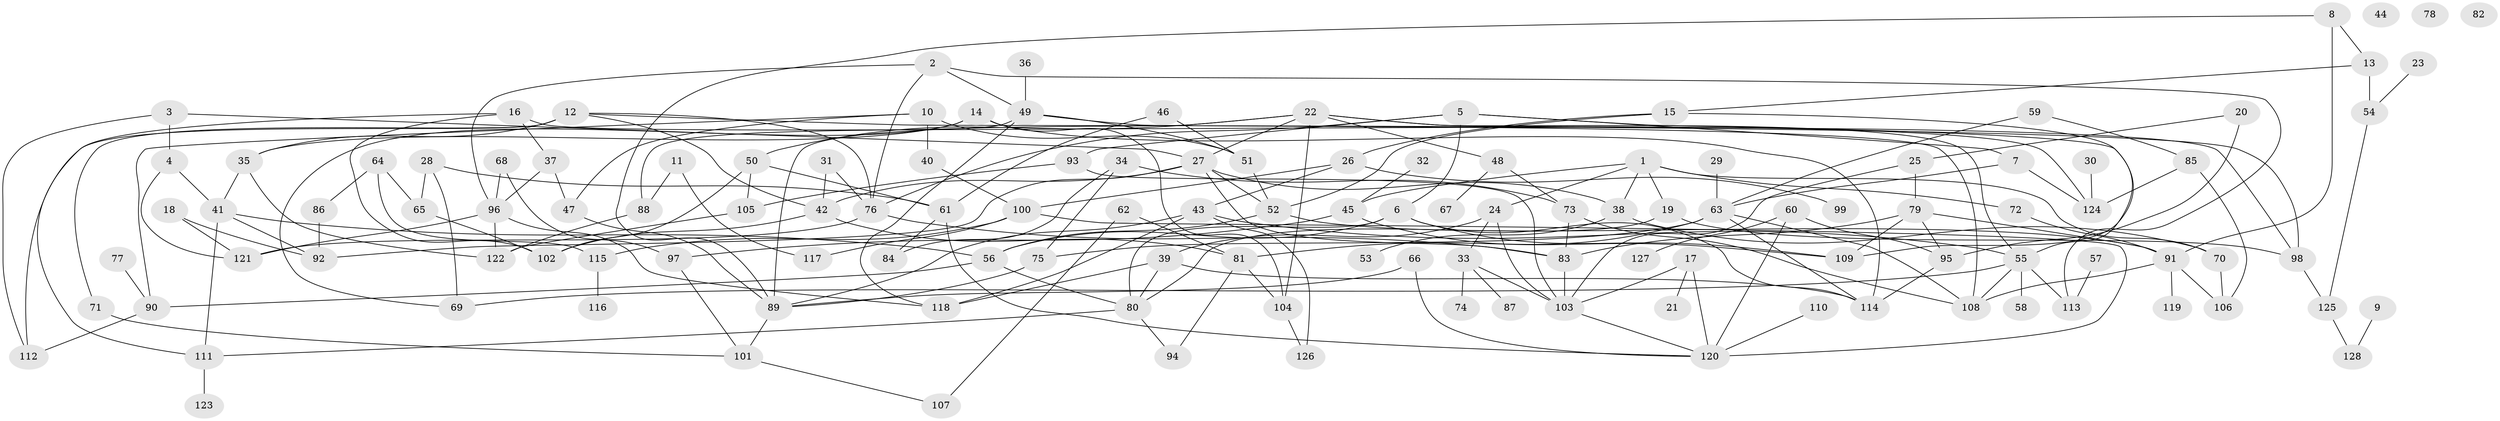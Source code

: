 // coarse degree distribution, {6: 0.06976744186046512, 5: 0.13953488372093023, 3: 0.16279069767441862, 9: 0.046511627906976744, 8: 0.046511627906976744, 1: 0.16279069767441862, 4: 0.13953488372093023, 2: 0.13953488372093023, 7: 0.03488372093023256, 0: 0.03488372093023256, 10: 0.011627906976744186, 11: 0.011627906976744186}
// Generated by graph-tools (version 1.1) at 2025/23/03/03/25 07:23:29]
// undirected, 128 vertices, 211 edges
graph export_dot {
graph [start="1"]
  node [color=gray90,style=filled];
  1;
  2;
  3;
  4;
  5;
  6;
  7;
  8;
  9;
  10;
  11;
  12;
  13;
  14;
  15;
  16;
  17;
  18;
  19;
  20;
  21;
  22;
  23;
  24;
  25;
  26;
  27;
  28;
  29;
  30;
  31;
  32;
  33;
  34;
  35;
  36;
  37;
  38;
  39;
  40;
  41;
  42;
  43;
  44;
  45;
  46;
  47;
  48;
  49;
  50;
  51;
  52;
  53;
  54;
  55;
  56;
  57;
  58;
  59;
  60;
  61;
  62;
  63;
  64;
  65;
  66;
  67;
  68;
  69;
  70;
  71;
  72;
  73;
  74;
  75;
  76;
  77;
  78;
  79;
  80;
  81;
  82;
  83;
  84;
  85;
  86;
  87;
  88;
  89;
  90;
  91;
  92;
  93;
  94;
  95;
  96;
  97;
  98;
  99;
  100;
  101;
  102;
  103;
  104;
  105;
  106;
  107;
  108;
  109;
  110;
  111;
  112;
  113;
  114;
  115;
  116;
  117;
  118;
  119;
  120;
  121;
  122;
  123;
  124;
  125;
  126;
  127;
  128;
  1 -- 19;
  1 -- 24;
  1 -- 38;
  1 -- 45;
  1 -- 70;
  1 -- 72;
  2 -- 49;
  2 -- 76;
  2 -- 96;
  2 -- 113;
  3 -- 4;
  3 -- 27;
  3 -- 112;
  4 -- 41;
  4 -- 121;
  5 -- 6;
  5 -- 7;
  5 -- 55;
  5 -- 76;
  5 -- 93;
  6 -- 56;
  6 -- 80;
  6 -- 109;
  6 -- 114;
  7 -- 63;
  7 -- 124;
  8 -- 13;
  8 -- 89;
  8 -- 91;
  9 -- 128;
  10 -- 40;
  10 -- 47;
  10 -- 51;
  10 -- 90;
  11 -- 88;
  11 -- 117;
  12 -- 35;
  12 -- 42;
  12 -- 71;
  12 -- 76;
  12 -- 98;
  12 -- 112;
  13 -- 15;
  13 -- 54;
  14 -- 35;
  14 -- 69;
  14 -- 104;
  14 -- 114;
  15 -- 26;
  15 -- 52;
  15 -- 109;
  16 -- 37;
  16 -- 98;
  16 -- 102;
  16 -- 111;
  17 -- 21;
  17 -- 103;
  17 -- 120;
  18 -- 92;
  18 -- 121;
  19 -- 80;
  19 -- 98;
  20 -- 25;
  20 -- 95;
  22 -- 27;
  22 -- 48;
  22 -- 50;
  22 -- 55;
  22 -- 89;
  22 -- 104;
  22 -- 124;
  23 -- 54;
  24 -- 33;
  24 -- 39;
  24 -- 103;
  25 -- 79;
  25 -- 103;
  26 -- 43;
  26 -- 99;
  26 -- 100;
  27 -- 38;
  27 -- 42;
  27 -- 52;
  27 -- 83;
  27 -- 92;
  28 -- 61;
  28 -- 65;
  28 -- 69;
  29 -- 63;
  30 -- 124;
  31 -- 42;
  31 -- 76;
  32 -- 45;
  33 -- 74;
  33 -- 87;
  33 -- 103;
  34 -- 73;
  34 -- 75;
  34 -- 84;
  35 -- 41;
  35 -- 122;
  36 -- 49;
  37 -- 47;
  37 -- 96;
  38 -- 53;
  38 -- 70;
  39 -- 80;
  39 -- 114;
  39 -- 118;
  40 -- 100;
  41 -- 56;
  41 -- 92;
  41 -- 111;
  42 -- 81;
  42 -- 102;
  43 -- 55;
  43 -- 89;
  43 -- 118;
  43 -- 126;
  45 -- 97;
  45 -- 109;
  46 -- 51;
  46 -- 61;
  47 -- 89;
  48 -- 67;
  48 -- 73;
  49 -- 51;
  49 -- 88;
  49 -- 108;
  49 -- 118;
  50 -- 61;
  50 -- 102;
  50 -- 105;
  51 -- 52;
  52 -- 56;
  52 -- 91;
  54 -- 125;
  55 -- 58;
  55 -- 69;
  55 -- 108;
  55 -- 113;
  56 -- 80;
  56 -- 90;
  57 -- 113;
  59 -- 63;
  59 -- 85;
  60 -- 95;
  60 -- 120;
  60 -- 127;
  61 -- 84;
  61 -- 120;
  62 -- 81;
  62 -- 107;
  63 -- 75;
  63 -- 81;
  63 -- 108;
  63 -- 114;
  64 -- 65;
  64 -- 86;
  64 -- 115;
  65 -- 102;
  66 -- 89;
  66 -- 120;
  68 -- 96;
  68 -- 97;
  70 -- 106;
  71 -- 101;
  72 -- 91;
  73 -- 83;
  73 -- 108;
  75 -- 89;
  76 -- 83;
  76 -- 121;
  77 -- 90;
  79 -- 83;
  79 -- 91;
  79 -- 95;
  79 -- 109;
  80 -- 94;
  80 -- 111;
  81 -- 94;
  81 -- 104;
  83 -- 103;
  85 -- 106;
  85 -- 124;
  86 -- 92;
  88 -- 122;
  89 -- 101;
  90 -- 112;
  91 -- 106;
  91 -- 108;
  91 -- 119;
  93 -- 103;
  93 -- 105;
  95 -- 114;
  96 -- 118;
  96 -- 121;
  96 -- 122;
  97 -- 101;
  98 -- 125;
  100 -- 115;
  100 -- 117;
  100 -- 120;
  101 -- 107;
  103 -- 120;
  104 -- 126;
  105 -- 122;
  110 -- 120;
  111 -- 123;
  115 -- 116;
  125 -- 128;
}
